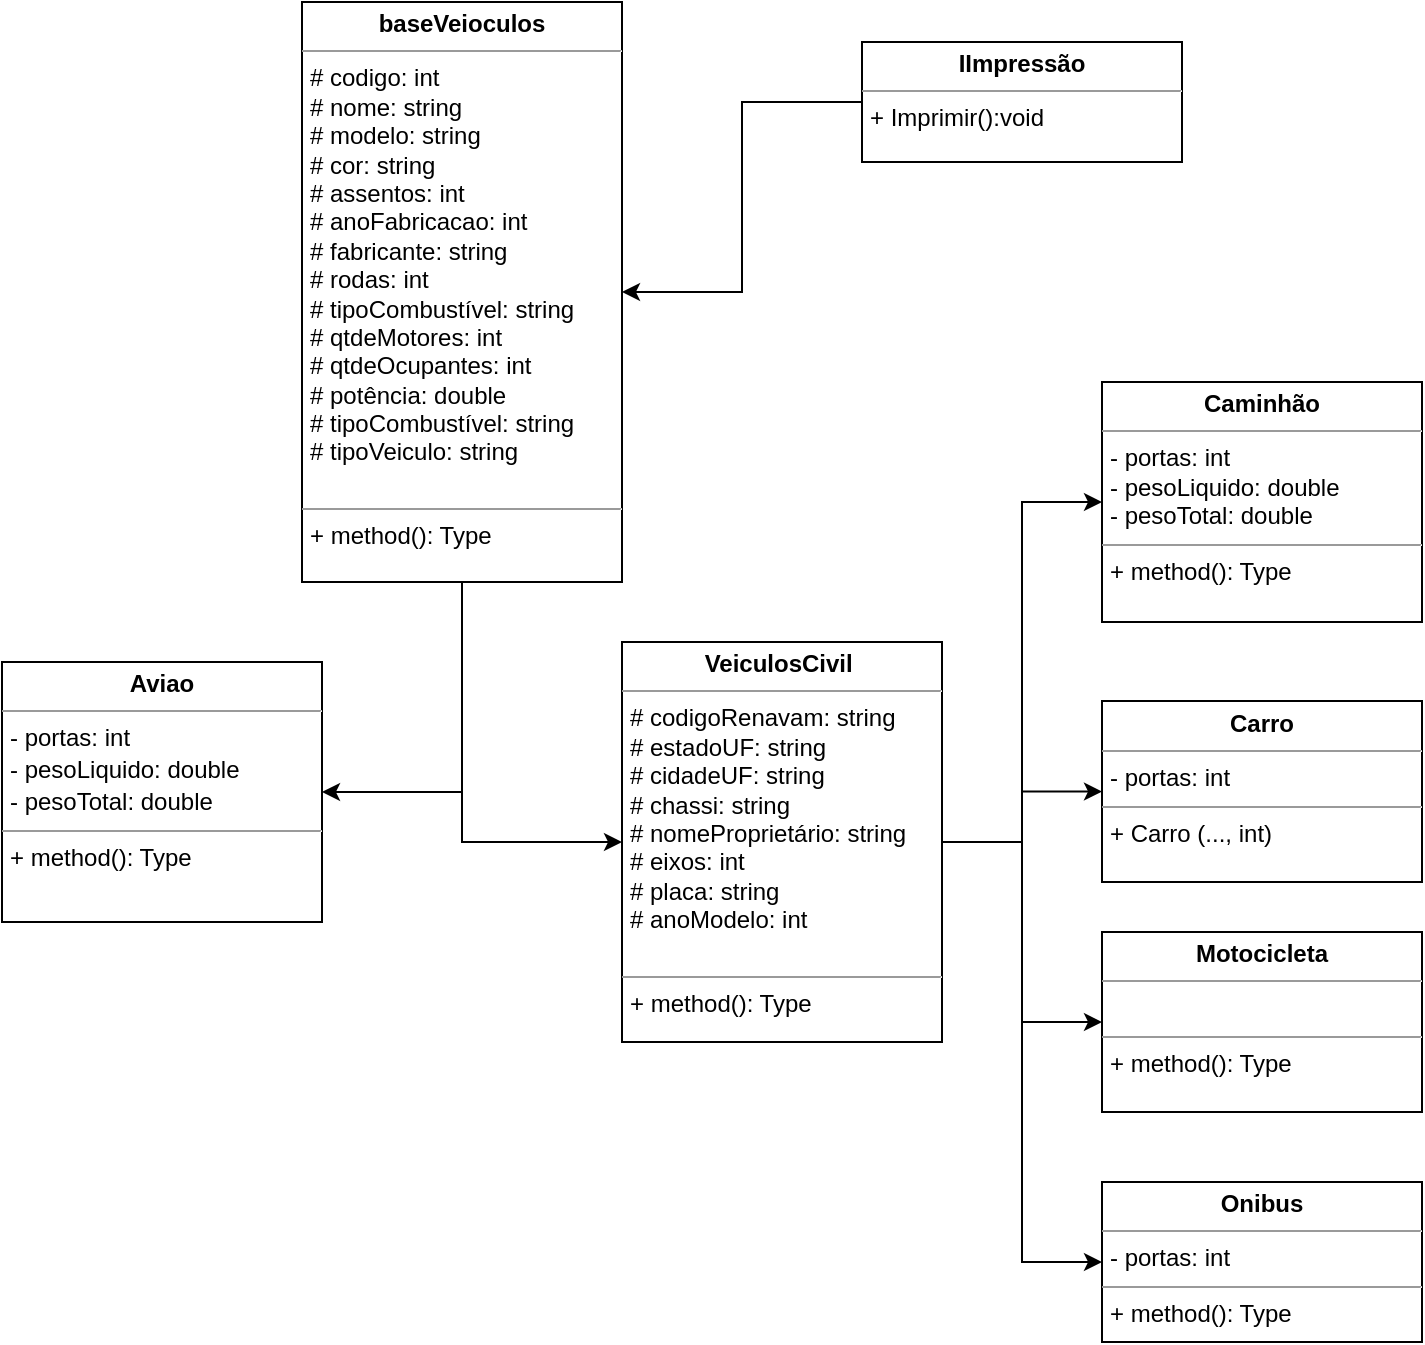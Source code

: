 <mxfile version="21.6.9" type="github">
  <diagram name="Página-1" id="Nh8z_33Faf-46Qaj0Y2Q">
    <mxGraphModel dx="956" dy="577" grid="1" gridSize="10" guides="1" tooltips="1" connect="1" arrows="1" fold="1" page="1" pageScale="1" pageWidth="827" pageHeight="1169" math="0" shadow="0">
      <root>
        <mxCell id="0" />
        <mxCell id="1" parent="0" />
        <mxCell id="xLAAnoiuFa3zyWyT5TzH-9" style="edgeStyle=orthogonalEdgeStyle;rounded=0;orthogonalLoop=1;jettySize=auto;html=1;exitX=0.5;exitY=1;exitDx=0;exitDy=0;entryX=0;entryY=0.5;entryDx=0;entryDy=0;" parent="1" source="xLAAnoiuFa3zyWyT5TzH-1" target="xLAAnoiuFa3zyWyT5TzH-2" edge="1">
          <mxGeometry relative="1" as="geometry" />
        </mxCell>
        <mxCell id="xLAAnoiuFa3zyWyT5TzH-10" style="edgeStyle=orthogonalEdgeStyle;rounded=0;orthogonalLoop=1;jettySize=auto;html=1;exitX=0.5;exitY=1;exitDx=0;exitDy=0;entryX=1;entryY=0.5;entryDx=0;entryDy=0;" parent="1" source="xLAAnoiuFa3zyWyT5TzH-1" target="xLAAnoiuFa3zyWyT5TzH-3" edge="1">
          <mxGeometry relative="1" as="geometry" />
        </mxCell>
        <mxCell id="xLAAnoiuFa3zyWyT5TzH-1" value="&lt;p style=&quot;margin:0px;margin-top:4px;text-align:center;&quot;&gt;&lt;b&gt;baseVeioculos&lt;/b&gt;&lt;br&gt;&lt;/p&gt;&lt;hr size=&quot;1&quot;&gt;&lt;p style=&quot;margin:0px;margin-left:4px;&quot;&gt;# codigo: int&lt;/p&gt;&lt;p style=&quot;margin:0px;margin-left:4px;&quot;&gt;# nome: string&lt;/p&gt;&lt;p style=&quot;margin:0px;margin-left:4px;&quot;&gt;# modelo: string&lt;/p&gt;&lt;p style=&quot;margin:0px;margin-left:4px;&quot;&gt;# cor: string&lt;/p&gt;&lt;p style=&quot;margin:0px;margin-left:4px;&quot;&gt;# assentos: int&lt;/p&gt;&lt;p style=&quot;margin:0px;margin-left:4px;&quot;&gt;# anoFabricacao: int&lt;/p&gt;&lt;p style=&quot;margin:0px;margin-left:4px;&quot;&gt;# fabricante: string&lt;/p&gt;&lt;p style=&quot;margin:0px;margin-left:4px;&quot;&gt;# rodas: int&lt;/p&gt;&lt;p style=&quot;margin:0px;margin-left:4px;&quot;&gt;# tipoCombustível: string&lt;/p&gt;&lt;p style=&quot;margin:0px;margin-left:4px;&quot;&gt;# qtdeMotores: int&lt;/p&gt;&lt;p style=&quot;margin:0px;margin-left:4px;&quot;&gt;# qtdeOcupantes: int&lt;/p&gt;&lt;p style=&quot;margin:0px;margin-left:4px;&quot;&gt;# potência: double&lt;/p&gt;&lt;p style=&quot;margin:0px;margin-left:4px;&quot;&gt;# tipoCombustível: string&lt;/p&gt;&lt;p style=&quot;margin:0px;margin-left:4px;&quot;&gt;# tipoVeiculo: string&lt;/p&gt;&lt;div&gt;&lt;br&gt;&lt;/div&gt;&lt;hr size=&quot;1&quot;&gt;&lt;p style=&quot;margin:0px;margin-left:4px;&quot;&gt;+ method(): Type&lt;/p&gt;" style="verticalAlign=top;align=left;overflow=fill;fontSize=12;fontFamily=Helvetica;html=1;whiteSpace=wrap;" parent="1" vertex="1">
          <mxGeometry x="180" y="120" width="160" height="290" as="geometry" />
        </mxCell>
        <mxCell id="xLAAnoiuFa3zyWyT5TzH-12" style="edgeStyle=orthogonalEdgeStyle;rounded=0;orthogonalLoop=1;jettySize=auto;html=1;exitX=1;exitY=0.5;exitDx=0;exitDy=0;entryX=0;entryY=0.5;entryDx=0;entryDy=0;" parent="1" source="xLAAnoiuFa3zyWyT5TzH-2" target="xLAAnoiuFa3zyWyT5TzH-4" edge="1">
          <mxGeometry relative="1" as="geometry" />
        </mxCell>
        <mxCell id="xLAAnoiuFa3zyWyT5TzH-13" style="edgeStyle=orthogonalEdgeStyle;rounded=0;orthogonalLoop=1;jettySize=auto;html=1;exitX=1;exitY=0.5;exitDx=0;exitDy=0;entryX=0;entryY=0.5;entryDx=0;entryDy=0;" parent="1" source="xLAAnoiuFa3zyWyT5TzH-2" target="xLAAnoiuFa3zyWyT5TzH-5" edge="1">
          <mxGeometry relative="1" as="geometry" />
        </mxCell>
        <mxCell id="xLAAnoiuFa3zyWyT5TzH-14" style="edgeStyle=orthogonalEdgeStyle;rounded=0;orthogonalLoop=1;jettySize=auto;html=1;exitX=1;exitY=0.5;exitDx=0;exitDy=0;entryX=0;entryY=0.5;entryDx=0;entryDy=0;" parent="1" source="xLAAnoiuFa3zyWyT5TzH-2" target="xLAAnoiuFa3zyWyT5TzH-6" edge="1">
          <mxGeometry relative="1" as="geometry" />
        </mxCell>
        <mxCell id="xLAAnoiuFa3zyWyT5TzH-15" style="edgeStyle=orthogonalEdgeStyle;rounded=0;orthogonalLoop=1;jettySize=auto;html=1;exitX=1;exitY=0.5;exitDx=0;exitDy=0;entryX=0;entryY=0.5;entryDx=0;entryDy=0;" parent="1" source="xLAAnoiuFa3zyWyT5TzH-2" target="xLAAnoiuFa3zyWyT5TzH-7" edge="1">
          <mxGeometry relative="1" as="geometry" />
        </mxCell>
        <mxCell id="xLAAnoiuFa3zyWyT5TzH-2" value="&lt;p style=&quot;margin:0px;margin-top:4px;text-align:center;&quot;&gt;&lt;b&gt;VeiculosCivil&amp;nbsp;&lt;/b&gt;&lt;br&gt;&lt;/p&gt;&lt;hr size=&quot;1&quot;&gt;&lt;p style=&quot;margin:0px;margin-left:4px;&quot;&gt;# codigoRenavam: string&lt;/p&gt;&lt;p style=&quot;margin:0px;margin-left:4px;&quot;&gt;# estadoUF: string&lt;/p&gt;&lt;p style=&quot;margin:0px;margin-left:4px;&quot;&gt;# cidadeUF: string&lt;/p&gt;&lt;p style=&quot;margin:0px;margin-left:4px;&quot;&gt;# chassi: string&lt;/p&gt;&lt;p style=&quot;margin:0px;margin-left:4px;&quot;&gt;# nomeProprietário: string&lt;/p&gt;&lt;p style=&quot;margin:0px;margin-left:4px;&quot;&gt;# eixos: int&lt;br&gt;&lt;/p&gt;&lt;p style=&quot;border-color: var(--border-color); margin: 0px 0px 0px 4px;&quot;&gt;# placa: string&lt;/p&gt;&lt;p style=&quot;border-color: var(--border-color); margin: 0px 0px 0px 4px;&quot;&gt;# anoModelo: int&lt;/p&gt;&lt;p style=&quot;margin:0px;margin-left:4px;&quot;&gt;&lt;br&gt;&lt;/p&gt;&lt;hr size=&quot;1&quot;&gt;&lt;p style=&quot;margin:0px;margin-left:4px;&quot;&gt;+ method(): Type&lt;/p&gt;" style="verticalAlign=top;align=left;overflow=fill;fontSize=12;fontFamily=Helvetica;html=1;whiteSpace=wrap;" parent="1" vertex="1">
          <mxGeometry x="340" y="440" width="160" height="200" as="geometry" />
        </mxCell>
        <mxCell id="xLAAnoiuFa3zyWyT5TzH-3" value="&lt;p style=&quot;margin: 4px 0px 0px; text-align: center; line-height: 120%;&quot;&gt;&lt;b&gt;Aviao&lt;/b&gt;&lt;br&gt;&lt;/p&gt;&lt;hr size=&quot;1&quot;&gt;&lt;p style=&quot;margin: 0px 0px 0px 4px; line-height: 130%;&quot;&gt;&lt;span style=&quot;background-color: initial;&quot;&gt;- portas: int&lt;/span&gt;&lt;br&gt;&lt;span style=&quot;background-color: initial;&quot;&gt;- pesoLiquido: double&lt;/span&gt;&lt;br&gt;&lt;span style=&quot;background-color: initial;&quot;&gt;- pesoTotal: double&lt;/span&gt;&lt;/p&gt;&lt;hr size=&quot;1&quot;&gt;&lt;p style=&quot;margin:0px;margin-left:4px;&quot;&gt;+ method(): Type&lt;/p&gt;" style="verticalAlign=top;align=left;overflow=fill;fontSize=12;fontFamily=Helvetica;html=1;whiteSpace=wrap;" parent="1" vertex="1">
          <mxGeometry x="30" y="450" width="160" height="130" as="geometry" />
        </mxCell>
        <mxCell id="xLAAnoiuFa3zyWyT5TzH-4" value="&lt;p style=&quot;margin:0px;margin-top:4px;text-align:center;&quot;&gt;&lt;b&gt;Caminhão&lt;/b&gt;&lt;/p&gt;&lt;hr size=&quot;1&quot;&gt;&lt;p style=&quot;margin:0px;margin-left:4px;&quot;&gt;- portas: int&lt;/p&gt;&lt;p style=&quot;margin:0px;margin-left:4px;&quot;&gt;&lt;span style=&quot;background-color: initial;&quot;&gt;- pesoLiquido: double&lt;/span&gt;&lt;br&gt;&lt;/p&gt;&lt;p style=&quot;margin:0px;margin-left:4px;&quot;&gt;- pesoTotal: double&lt;/p&gt;&lt;hr size=&quot;1&quot;&gt;&lt;p style=&quot;margin:0px;margin-left:4px;&quot;&gt;+ method(): Type&lt;/p&gt;" style="verticalAlign=top;align=left;overflow=fill;fontSize=12;fontFamily=Helvetica;html=1;whiteSpace=wrap;" parent="1" vertex="1">
          <mxGeometry x="580" y="310" width="160" height="120" as="geometry" />
        </mxCell>
        <mxCell id="xLAAnoiuFa3zyWyT5TzH-5" value="&lt;p style=&quot;margin:0px;margin-top:4px;text-align:center;&quot;&gt;&lt;b&gt;Carro&lt;/b&gt;&lt;/p&gt;&lt;hr size=&quot;1&quot;&gt;&lt;p style=&quot;margin:0px;margin-left:4px;&quot;&gt;&lt;span style=&quot;background-color: initial;&quot;&gt;- portas: int&lt;/span&gt;&lt;/p&gt;&lt;hr size=&quot;1&quot;&gt;&lt;p style=&quot;margin:0px;margin-left:4px;&quot;&gt;+ Carro (..., int)&lt;/p&gt;" style="verticalAlign=top;align=left;overflow=fill;fontSize=12;fontFamily=Helvetica;html=1;whiteSpace=wrap;" parent="1" vertex="1">
          <mxGeometry x="580" y="469.5" width="160" height="90.5" as="geometry" />
        </mxCell>
        <mxCell id="xLAAnoiuFa3zyWyT5TzH-6" value="&lt;p style=&quot;margin:0px;margin-top:4px;text-align:center;&quot;&gt;&lt;b&gt;Motocicleta&lt;/b&gt;&lt;br&gt;&lt;/p&gt;&lt;hr size=&quot;1&quot;&gt;&lt;p style=&quot;margin:0px;margin-left:4px;&quot;&gt;&lt;br&gt;&lt;/p&gt;&lt;hr size=&quot;1&quot;&gt;&lt;p style=&quot;margin:0px;margin-left:4px;&quot;&gt;+ method(): Type&lt;/p&gt;" style="verticalAlign=top;align=left;overflow=fill;fontSize=12;fontFamily=Helvetica;html=1;whiteSpace=wrap;" parent="1" vertex="1">
          <mxGeometry x="580" y="585" width="160" height="90" as="geometry" />
        </mxCell>
        <mxCell id="xLAAnoiuFa3zyWyT5TzH-7" value="&lt;p style=&quot;margin:0px;margin-top:4px;text-align:center;&quot;&gt;&lt;b&gt;Onibus&lt;/b&gt;&lt;br&gt;&lt;/p&gt;&lt;hr size=&quot;1&quot;&gt;&lt;p style=&quot;margin:0px;margin-left:4px;&quot;&gt;- portas: int&lt;/p&gt;&lt;hr size=&quot;1&quot;&gt;&lt;p style=&quot;margin:0px;margin-left:4px;&quot;&gt;+ method(): Type&lt;/p&gt;" style="verticalAlign=top;align=left;overflow=fill;fontSize=12;fontFamily=Helvetica;html=1;whiteSpace=wrap;" parent="1" vertex="1">
          <mxGeometry x="580" y="710" width="160" height="80" as="geometry" />
        </mxCell>
        <mxCell id="LPbvCkO3avlYitaqFq0j-1" style="edgeStyle=orthogonalEdgeStyle;rounded=0;orthogonalLoop=1;jettySize=auto;html=1;exitX=0.5;exitY=1;exitDx=0;exitDy=0;" edge="1" parent="1" source="xLAAnoiuFa3zyWyT5TzH-5" target="xLAAnoiuFa3zyWyT5TzH-5">
          <mxGeometry relative="1" as="geometry" />
        </mxCell>
        <mxCell id="LPbvCkO3avlYitaqFq0j-4" style="edgeStyle=orthogonalEdgeStyle;rounded=0;orthogonalLoop=1;jettySize=auto;html=1;exitX=0;exitY=0.5;exitDx=0;exitDy=0;entryX=1;entryY=0.5;entryDx=0;entryDy=0;" edge="1" parent="1" source="LPbvCkO3avlYitaqFq0j-3" target="xLAAnoiuFa3zyWyT5TzH-1">
          <mxGeometry relative="1" as="geometry" />
        </mxCell>
        <mxCell id="LPbvCkO3avlYitaqFq0j-3" value="&lt;p style=&quot;margin:0px;margin-top:4px;text-align:center;&quot;&gt;&lt;b&gt;IImpressão&lt;/b&gt;&lt;/p&gt;&lt;hr size=&quot;1&quot;&gt;&lt;p style=&quot;margin:0px;margin-left:4px;&quot;&gt;+ Imprimir():void&lt;/p&gt;" style="verticalAlign=top;align=left;overflow=fill;fontSize=12;fontFamily=Helvetica;html=1;whiteSpace=wrap;" vertex="1" parent="1">
          <mxGeometry x="460" y="140" width="160" height="60" as="geometry" />
        </mxCell>
      </root>
    </mxGraphModel>
  </diagram>
</mxfile>
